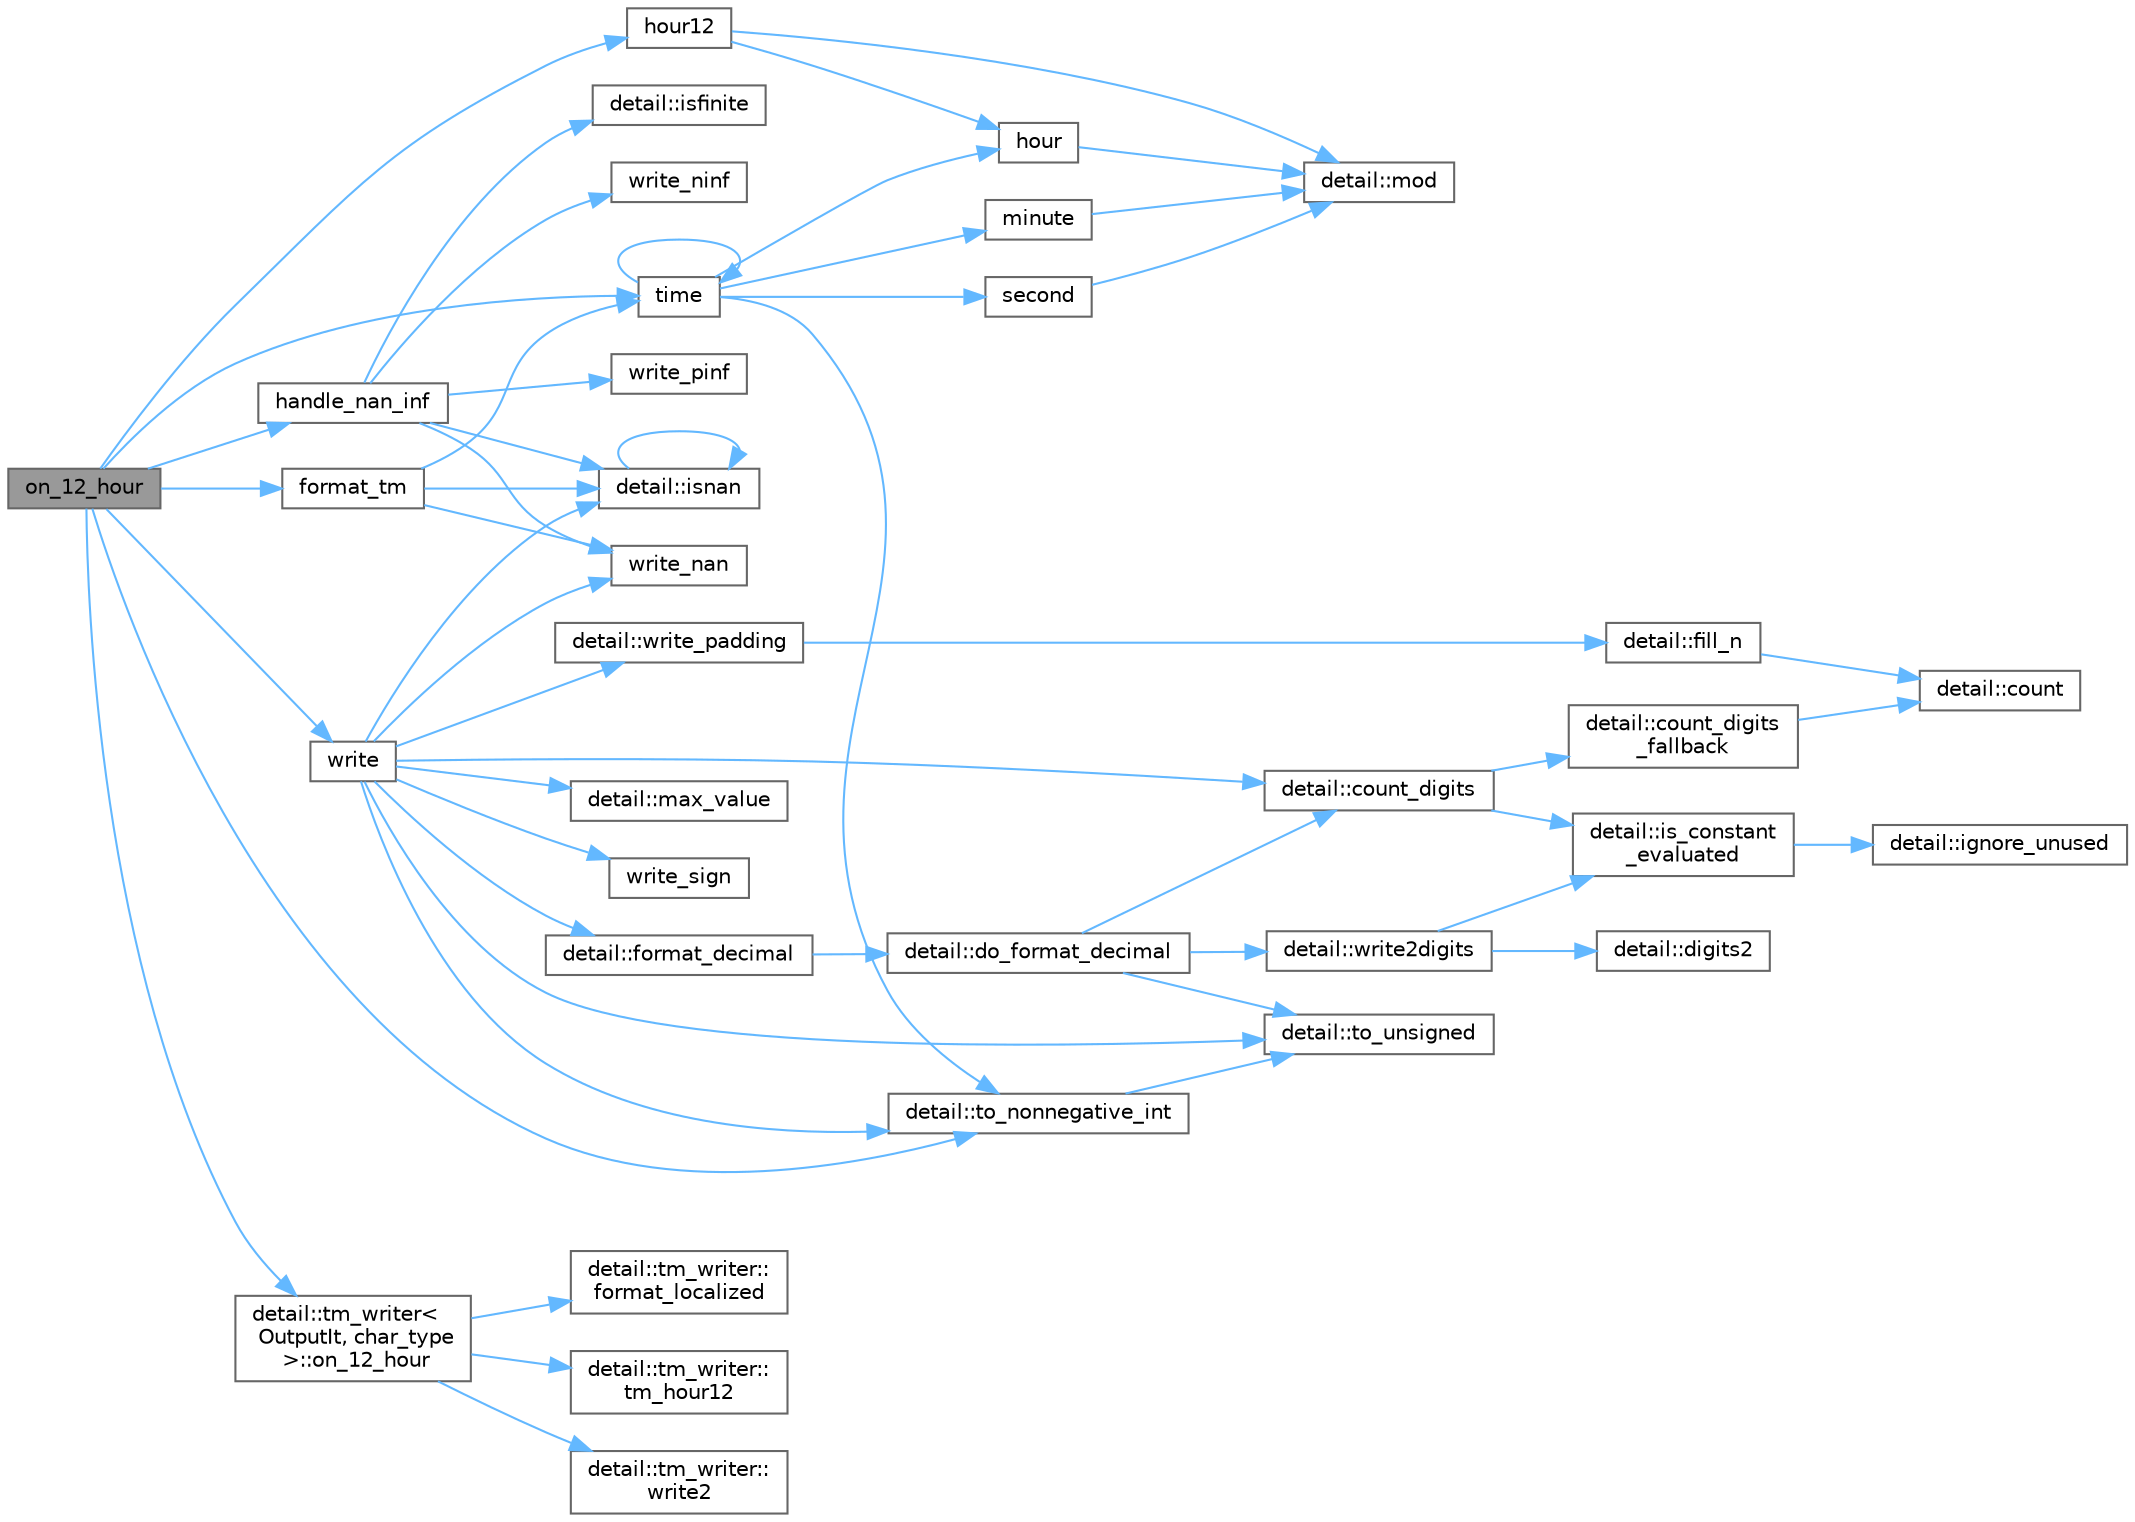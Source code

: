 digraph "on_12_hour"
{
 // LATEX_PDF_SIZE
  bgcolor="transparent";
  edge [fontname=Helvetica,fontsize=10,labelfontname=Helvetica,labelfontsize=10];
  node [fontname=Helvetica,fontsize=10,shape=box,height=0.2,width=0.4];
  rankdir="LR";
  Node1 [id="Node000001",label="on_12_hour",height=0.2,width=0.4,color="gray40", fillcolor="grey60", style="filled", fontcolor="black",tooltip=" "];
  Node1 -> Node2 [id="edge1_Node000001_Node000002",color="steelblue1",style="solid",tooltip=" "];
  Node2 [id="Node000002",label="format_tm",height=0.2,width=0.4,color="grey40", fillcolor="white", style="filled",URL="$structdetail_1_1chrono__formatter.html#a35c0d0afebd6468c4d3bf5c8c2b43e94",tooltip=" "];
  Node2 -> Node3 [id="edge2_Node000002_Node000003",color="steelblue1",style="solid",tooltip=" "];
  Node3 [id="Node000003",label="detail::isnan",height=0.2,width=0.4,color="grey40", fillcolor="white", style="filled",URL="$namespacedetail.html#a4e5259fe0c1575267c89f2af5b8ddbbf",tooltip=" "];
  Node3 -> Node3 [id="edge3_Node000003_Node000003",color="steelblue1",style="solid",tooltip=" "];
  Node2 -> Node4 [id="edge4_Node000002_Node000004",color="steelblue1",style="solid",tooltip=" "];
  Node4 [id="Node000004",label="time",height=0.2,width=0.4,color="grey40", fillcolor="white", style="filled",URL="$structdetail_1_1chrono__formatter.html#af9d910a6993b901e9657c32e22646c58",tooltip=" "];
  Node4 -> Node5 [id="edge5_Node000004_Node000005",color="steelblue1",style="solid",tooltip=" "];
  Node5 [id="Node000005",label="hour",height=0.2,width=0.4,color="grey40", fillcolor="white", style="filled",URL="$structdetail_1_1chrono__formatter.html#a249d5a9d4f105f5cfcb0093dad5ce84f",tooltip=" "];
  Node5 -> Node6 [id="edge6_Node000005_Node000006",color="steelblue1",style="solid",tooltip=" "];
  Node6 [id="Node000006",label="detail::mod",height=0.2,width=0.4,color="grey40", fillcolor="white", style="filled",URL="$namespacedetail.html#a39947f4863b5b9f774c2f64ebf1f314b",tooltip=" "];
  Node4 -> Node7 [id="edge7_Node000004_Node000007",color="steelblue1",style="solid",tooltip=" "];
  Node7 [id="Node000007",label="minute",height=0.2,width=0.4,color="grey40", fillcolor="white", style="filled",URL="$structdetail_1_1chrono__formatter.html#a2494590d97b7031230efd52f78f82ba3",tooltip=" "];
  Node7 -> Node6 [id="edge8_Node000007_Node000006",color="steelblue1",style="solid",tooltip=" "];
  Node4 -> Node8 [id="edge9_Node000004_Node000008",color="steelblue1",style="solid",tooltip=" "];
  Node8 [id="Node000008",label="second",height=0.2,width=0.4,color="grey40", fillcolor="white", style="filled",URL="$structdetail_1_1chrono__formatter.html#ac078616f8f4b66271491471e84a2028c",tooltip=" "];
  Node8 -> Node6 [id="edge10_Node000008_Node000006",color="steelblue1",style="solid",tooltip=" "];
  Node4 -> Node4 [id="edge11_Node000004_Node000004",color="steelblue1",style="solid",tooltip=" "];
  Node4 -> Node9 [id="edge12_Node000004_Node000009",color="steelblue1",style="solid",tooltip=" "];
  Node9 [id="Node000009",label="detail::to_nonnegative_int",height=0.2,width=0.4,color="grey40", fillcolor="white", style="filled",URL="$namespacedetail.html#ac7d4fb8f9443693eebb6611614df98df",tooltip=" "];
  Node9 -> Node10 [id="edge13_Node000009_Node000010",color="steelblue1",style="solid",tooltip=" "];
  Node10 [id="Node000010",label="detail::to_unsigned",height=0.2,width=0.4,color="grey40", fillcolor="white", style="filled",URL="$namespacedetail.html#a99ea2582e6e3388c7c7b0d58027cbe0b",tooltip=" "];
  Node2 -> Node11 [id="edge14_Node000002_Node000011",color="steelblue1",style="solid",tooltip=" "];
  Node11 [id="Node000011",label="write_nan",height=0.2,width=0.4,color="grey40", fillcolor="white", style="filled",URL="$structdetail_1_1chrono__formatter.html#a8fb42673f171d5c8b514cfb3b083cf09",tooltip=" "];
  Node1 -> Node12 [id="edge15_Node000001_Node000012",color="steelblue1",style="solid",tooltip=" "];
  Node12 [id="Node000012",label="handle_nan_inf",height=0.2,width=0.4,color="grey40", fillcolor="white", style="filled",URL="$structdetail_1_1chrono__formatter.html#af287777bba686d348b62367e81da58a5",tooltip=" "];
  Node12 -> Node13 [id="edge16_Node000012_Node000013",color="steelblue1",style="solid",tooltip=" "];
  Node13 [id="Node000013",label="detail::isfinite",height=0.2,width=0.4,color="grey40", fillcolor="white", style="filled",URL="$namespacedetail.html#a77e1957a13aae0e76a248f6346d9403a",tooltip=" "];
  Node12 -> Node3 [id="edge17_Node000012_Node000003",color="steelblue1",style="solid",tooltip=" "];
  Node12 -> Node11 [id="edge18_Node000012_Node000011",color="steelblue1",style="solid",tooltip=" "];
  Node12 -> Node14 [id="edge19_Node000012_Node000014",color="steelblue1",style="solid",tooltip=" "];
  Node14 [id="Node000014",label="write_ninf",height=0.2,width=0.4,color="grey40", fillcolor="white", style="filled",URL="$structdetail_1_1chrono__formatter.html#ae3a1d8133f536982da834a4cf1c31123",tooltip=" "];
  Node12 -> Node15 [id="edge20_Node000012_Node000015",color="steelblue1",style="solid",tooltip=" "];
  Node15 [id="Node000015",label="write_pinf",height=0.2,width=0.4,color="grey40", fillcolor="white", style="filled",URL="$structdetail_1_1chrono__formatter.html#aa04666d433966ef7364358388ba012af",tooltip=" "];
  Node1 -> Node16 [id="edge21_Node000001_Node000016",color="steelblue1",style="solid",tooltip=" "];
  Node16 [id="Node000016",label="hour12",height=0.2,width=0.4,color="grey40", fillcolor="white", style="filled",URL="$structdetail_1_1chrono__formatter.html#a7d1f51d11f51d353841a2a2d29cb02a6",tooltip=" "];
  Node16 -> Node5 [id="edge22_Node000016_Node000005",color="steelblue1",style="solid",tooltip=" "];
  Node16 -> Node6 [id="edge23_Node000016_Node000006",color="steelblue1",style="solid",tooltip=" "];
  Node1 -> Node17 [id="edge24_Node000001_Node000017",color="steelblue1",style="solid",tooltip=" "];
  Node17 [id="Node000017",label="detail::tm_writer\<\l OutputIt, char_type\l \>::on_12_hour",height=0.2,width=0.4,color="grey40", fillcolor="white", style="filled",URL="$classdetail_1_1tm__writer.html#a3f7aacce265226c5965e6081c4799336",tooltip=" "];
  Node17 -> Node18 [id="edge25_Node000017_Node000018",color="steelblue1",style="solid",tooltip=" "];
  Node18 [id="Node000018",label="detail::tm_writer::\lformat_localized",height=0.2,width=0.4,color="grey40", fillcolor="white", style="filled",URL="$classdetail_1_1tm__writer.html#aca51cad781172a3dc960dd509f0c4828",tooltip=" "];
  Node17 -> Node19 [id="edge26_Node000017_Node000019",color="steelblue1",style="solid",tooltip=" "];
  Node19 [id="Node000019",label="detail::tm_writer::\ltm_hour12",height=0.2,width=0.4,color="grey40", fillcolor="white", style="filled",URL="$classdetail_1_1tm__writer.html#a76660c701b4c16d2c110a83fbeff7a68",tooltip=" "];
  Node17 -> Node20 [id="edge27_Node000017_Node000020",color="steelblue1",style="solid",tooltip=" "];
  Node20 [id="Node000020",label="detail::tm_writer::\lwrite2",height=0.2,width=0.4,color="grey40", fillcolor="white", style="filled",URL="$classdetail_1_1tm__writer.html#a9c21431b9665821910a1d2f8a6b74551",tooltip=" "];
  Node1 -> Node4 [id="edge28_Node000001_Node000004",color="steelblue1",style="solid",tooltip=" "];
  Node1 -> Node9 [id="edge29_Node000001_Node000009",color="steelblue1",style="solid",tooltip=" "];
  Node1 -> Node21 [id="edge30_Node000001_Node000021",color="steelblue1",style="solid",tooltip=" "];
  Node21 [id="Node000021",label="write",height=0.2,width=0.4,color="grey40", fillcolor="white", style="filled",URL="$structdetail_1_1chrono__formatter.html#add7570da74a4570c6bbdd344394d3b73",tooltip=" "];
  Node21 -> Node22 [id="edge31_Node000021_Node000022",color="steelblue1",style="solid",tooltip=" "];
  Node22 [id="Node000022",label="detail::count_digits",height=0.2,width=0.4,color="grey40", fillcolor="white", style="filled",URL="$namespacedetail.html#a38d4dda9709bd099ccaa8307de424263",tooltip=" "];
  Node22 -> Node23 [id="edge32_Node000022_Node000023",color="steelblue1",style="solid",tooltip=" "];
  Node23 [id="Node000023",label="detail::count_digits\l_fallback",height=0.2,width=0.4,color="grey40", fillcolor="white", style="filled",URL="$namespacedetail.html#a3f502baff13ba9676c2a6632349d2e3d",tooltip=" "];
  Node23 -> Node24 [id="edge33_Node000023_Node000024",color="steelblue1",style="solid",tooltip=" "];
  Node24 [id="Node000024",label="detail::count",height=0.2,width=0.4,color="grey40", fillcolor="white", style="filled",URL="$namespacedetail.html#a25e934f3e2c5280160c34cb21a8db91c",tooltip=" "];
  Node22 -> Node25 [id="edge34_Node000022_Node000025",color="steelblue1",style="solid",tooltip=" "];
  Node25 [id="Node000025",label="detail::is_constant\l_evaluated",height=0.2,width=0.4,color="grey40", fillcolor="white", style="filled",URL="$namespacedetail.html#aa88c553e0935b1aa6f21ac8045cf2335",tooltip=" "];
  Node25 -> Node26 [id="edge35_Node000025_Node000026",color="steelblue1",style="solid",tooltip=" "];
  Node26 [id="Node000026",label="detail::ignore_unused",height=0.2,width=0.4,color="grey40", fillcolor="white", style="filled",URL="$namespacedetail.html#a039aa82d5bc3557c97ae98da6aec04ce",tooltip=" "];
  Node21 -> Node27 [id="edge36_Node000021_Node000027",color="steelblue1",style="solid",tooltip=" "];
  Node27 [id="Node000027",label="detail::format_decimal",height=0.2,width=0.4,color="grey40", fillcolor="white", style="filled",URL="$namespacedetail.html#a0141c49ca50a97445980498f75432aee",tooltip=" "];
  Node27 -> Node28 [id="edge37_Node000027_Node000028",color="steelblue1",style="solid",tooltip=" "];
  Node28 [id="Node000028",label="detail::do_format_decimal",height=0.2,width=0.4,color="grey40", fillcolor="white", style="filled",URL="$namespacedetail.html#a6a78284fcaf4f89d8febe648ac5a688d",tooltip=" "];
  Node28 -> Node22 [id="edge38_Node000028_Node000022",color="steelblue1",style="solid",tooltip=" "];
  Node28 -> Node10 [id="edge39_Node000028_Node000010",color="steelblue1",style="solid",tooltip=" "];
  Node28 -> Node29 [id="edge40_Node000028_Node000029",color="steelblue1",style="solid",tooltip=" "];
  Node29 [id="Node000029",label="detail::write2digits",height=0.2,width=0.4,color="grey40", fillcolor="white", style="filled",URL="$namespacedetail.html#ab5f59fc44586297ecd385bcf8416eb9c",tooltip=" "];
  Node29 -> Node30 [id="edge41_Node000029_Node000030",color="steelblue1",style="solid",tooltip=" "];
  Node30 [id="Node000030",label="detail::digits2",height=0.2,width=0.4,color="grey40", fillcolor="white", style="filled",URL="$namespacedetail.html#a43f4dfb530d295d8618f7c334df4dc0f",tooltip=" "];
  Node29 -> Node25 [id="edge42_Node000029_Node000025",color="steelblue1",style="solid",tooltip=" "];
  Node21 -> Node3 [id="edge43_Node000021_Node000003",color="steelblue1",style="solid",tooltip=" "];
  Node21 -> Node31 [id="edge44_Node000021_Node000031",color="steelblue1",style="solid",tooltip=" "];
  Node31 [id="Node000031",label="detail::max_value",height=0.2,width=0.4,color="grey40", fillcolor="white", style="filled",URL="$namespacedetail.html#af945a554ca47dfab2f9ff9f2121ad18f",tooltip=" "];
  Node21 -> Node9 [id="edge45_Node000021_Node000009",color="steelblue1",style="solid",tooltip=" "];
  Node21 -> Node10 [id="edge46_Node000021_Node000010",color="steelblue1",style="solid",tooltip=" "];
  Node21 -> Node11 [id="edge47_Node000021_Node000011",color="steelblue1",style="solid",tooltip=" "];
  Node21 -> Node32 [id="edge48_Node000021_Node000032",color="steelblue1",style="solid",tooltip=" "];
  Node32 [id="Node000032",label="detail::write_padding",height=0.2,width=0.4,color="grey40", fillcolor="white", style="filled",URL="$namespacedetail.html#a5667c9c6be9baa40dd9a6fec3f9ce804",tooltip=" "];
  Node32 -> Node33 [id="edge49_Node000032_Node000033",color="steelblue1",style="solid",tooltip=" "];
  Node33 [id="Node000033",label="detail::fill_n",height=0.2,width=0.4,color="grey40", fillcolor="white", style="filled",URL="$namespacedetail.html#af3d706bc2c37ac0292283704aadc4149",tooltip=" "];
  Node33 -> Node24 [id="edge50_Node000033_Node000024",color="steelblue1",style="solid",tooltip=" "];
  Node21 -> Node34 [id="edge51_Node000021_Node000034",color="steelblue1",style="solid",tooltip=" "];
  Node34 [id="Node000034",label="write_sign",height=0.2,width=0.4,color="grey40", fillcolor="white", style="filled",URL="$structdetail_1_1chrono__formatter.html#a4772d194646562d1ce3219d527c27df4",tooltip=" "];
}
